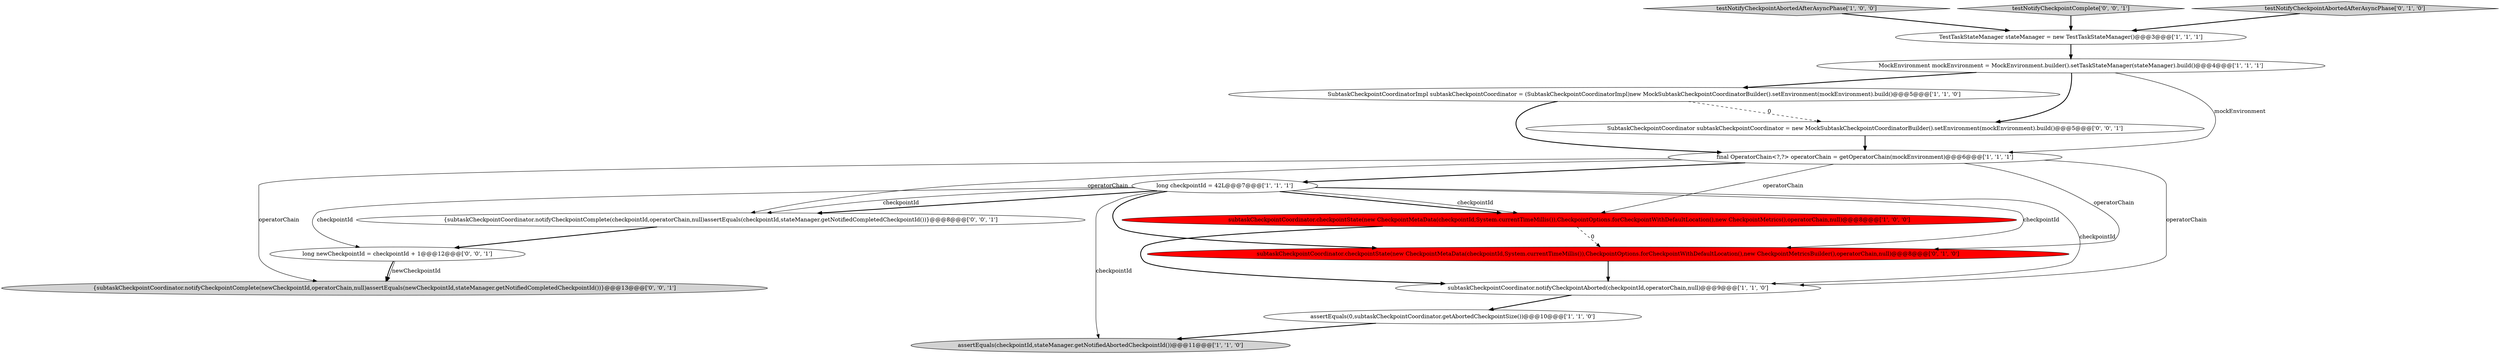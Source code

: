 digraph {
9 [style = filled, label = "long checkpointId = 42L@@@7@@@['1', '1', '1']", fillcolor = white, shape = ellipse image = "AAA0AAABBB1BBB"];
13 [style = filled, label = "SubtaskCheckpointCoordinator subtaskCheckpointCoordinator = new MockSubtaskCheckpointCoordinatorBuilder().setEnvironment(mockEnvironment).build()@@@5@@@['0', '0', '1']", fillcolor = white, shape = ellipse image = "AAA0AAABBB3BBB"];
16 [style = filled, label = "{subtaskCheckpointCoordinator.notifyCheckpointComplete(checkpointId,operatorChain,null)assertEquals(checkpointId,stateManager.getNotifiedCompletedCheckpointId())}@@@8@@@['0', '0', '1']", fillcolor = white, shape = ellipse image = "AAA0AAABBB3BBB"];
1 [style = filled, label = "assertEquals(0,subtaskCheckpointCoordinator.getAbortedCheckpointSize())@@@10@@@['1', '1', '0']", fillcolor = white, shape = ellipse image = "AAA0AAABBB1BBB"];
5 [style = filled, label = "testNotifyCheckpointAbortedAfterAsyncPhase['1', '0', '0']", fillcolor = lightgray, shape = diamond image = "AAA0AAABBB1BBB"];
15 [style = filled, label = "testNotifyCheckpointComplete['0', '0', '1']", fillcolor = lightgray, shape = diamond image = "AAA0AAABBB3BBB"];
6 [style = filled, label = "TestTaskStateManager stateManager = new TestTaskStateManager()@@@3@@@['1', '1', '1']", fillcolor = white, shape = ellipse image = "AAA0AAABBB1BBB"];
2 [style = filled, label = "subtaskCheckpointCoordinator.checkpointState(new CheckpointMetaData(checkpointId,System.currentTimeMillis()),CheckpointOptions.forCheckpointWithDefaultLocation(),new CheckpointMetrics(),operatorChain,null)@@@8@@@['1', '0', '0']", fillcolor = red, shape = ellipse image = "AAA1AAABBB1BBB"];
3 [style = filled, label = "SubtaskCheckpointCoordinatorImpl subtaskCheckpointCoordinator = (SubtaskCheckpointCoordinatorImpl)new MockSubtaskCheckpointCoordinatorBuilder().setEnvironment(mockEnvironment).build()@@@5@@@['1', '1', '0']", fillcolor = white, shape = ellipse image = "AAA0AAABBB1BBB"];
7 [style = filled, label = "final OperatorChain<?,?> operatorChain = getOperatorChain(mockEnvironment)@@@6@@@['1', '1', '1']", fillcolor = white, shape = ellipse image = "AAA0AAABBB1BBB"];
12 [style = filled, label = "long newCheckpointId = checkpointId + 1@@@12@@@['0', '0', '1']", fillcolor = white, shape = ellipse image = "AAA0AAABBB3BBB"];
8 [style = filled, label = "subtaskCheckpointCoordinator.notifyCheckpointAborted(checkpointId,operatorChain,null)@@@9@@@['1', '1', '0']", fillcolor = white, shape = ellipse image = "AAA0AAABBB1BBB"];
11 [style = filled, label = "testNotifyCheckpointAbortedAfterAsyncPhase['0', '1', '0']", fillcolor = lightgray, shape = diamond image = "AAA0AAABBB2BBB"];
10 [style = filled, label = "subtaskCheckpointCoordinator.checkpointState(new CheckpointMetaData(checkpointId,System.currentTimeMillis()),CheckpointOptions.forCheckpointWithDefaultLocation(),new CheckpointMetricsBuilder(),operatorChain,null)@@@8@@@['0', '1', '0']", fillcolor = red, shape = ellipse image = "AAA1AAABBB2BBB"];
14 [style = filled, label = "{subtaskCheckpointCoordinator.notifyCheckpointComplete(newCheckpointId,operatorChain,null)assertEquals(newCheckpointId,stateManager.getNotifiedCompletedCheckpointId())}@@@13@@@['0', '0', '1']", fillcolor = lightgray, shape = ellipse image = "AAA0AAABBB3BBB"];
4 [style = filled, label = "assertEquals(checkpointId,stateManager.getNotifiedAbortedCheckpointId())@@@11@@@['1', '1', '0']", fillcolor = lightgray, shape = ellipse image = "AAA0AAABBB1BBB"];
0 [style = filled, label = "MockEnvironment mockEnvironment = MockEnvironment.builder().setTaskStateManager(stateManager).build()@@@4@@@['1', '1', '1']", fillcolor = white, shape = ellipse image = "AAA0AAABBB1BBB"];
0->3 [style = bold, label=""];
1->4 [style = bold, label=""];
0->13 [style = bold, label=""];
9->4 [style = solid, label="checkpointId"];
9->10 [style = solid, label="checkpointId"];
9->2 [style = bold, label=""];
9->16 [style = solid, label="checkpointId"];
11->6 [style = bold, label=""];
12->14 [style = solid, label="newCheckpointId"];
15->6 [style = bold, label=""];
6->0 [style = bold, label=""];
9->10 [style = bold, label=""];
7->10 [style = solid, label="operatorChain"];
3->13 [style = dashed, label="0"];
0->7 [style = solid, label="mockEnvironment"];
9->16 [style = bold, label=""];
2->10 [style = dashed, label="0"];
7->2 [style = solid, label="operatorChain"];
9->8 [style = solid, label="checkpointId"];
7->9 [style = bold, label=""];
8->1 [style = bold, label=""];
5->6 [style = bold, label=""];
10->8 [style = bold, label=""];
3->7 [style = bold, label=""];
9->12 [style = solid, label="checkpointId"];
13->7 [style = bold, label=""];
12->14 [style = bold, label=""];
7->16 [style = solid, label="operatorChain"];
9->2 [style = solid, label="checkpointId"];
7->8 [style = solid, label="operatorChain"];
7->14 [style = solid, label="operatorChain"];
16->12 [style = bold, label=""];
2->8 [style = bold, label=""];
}
